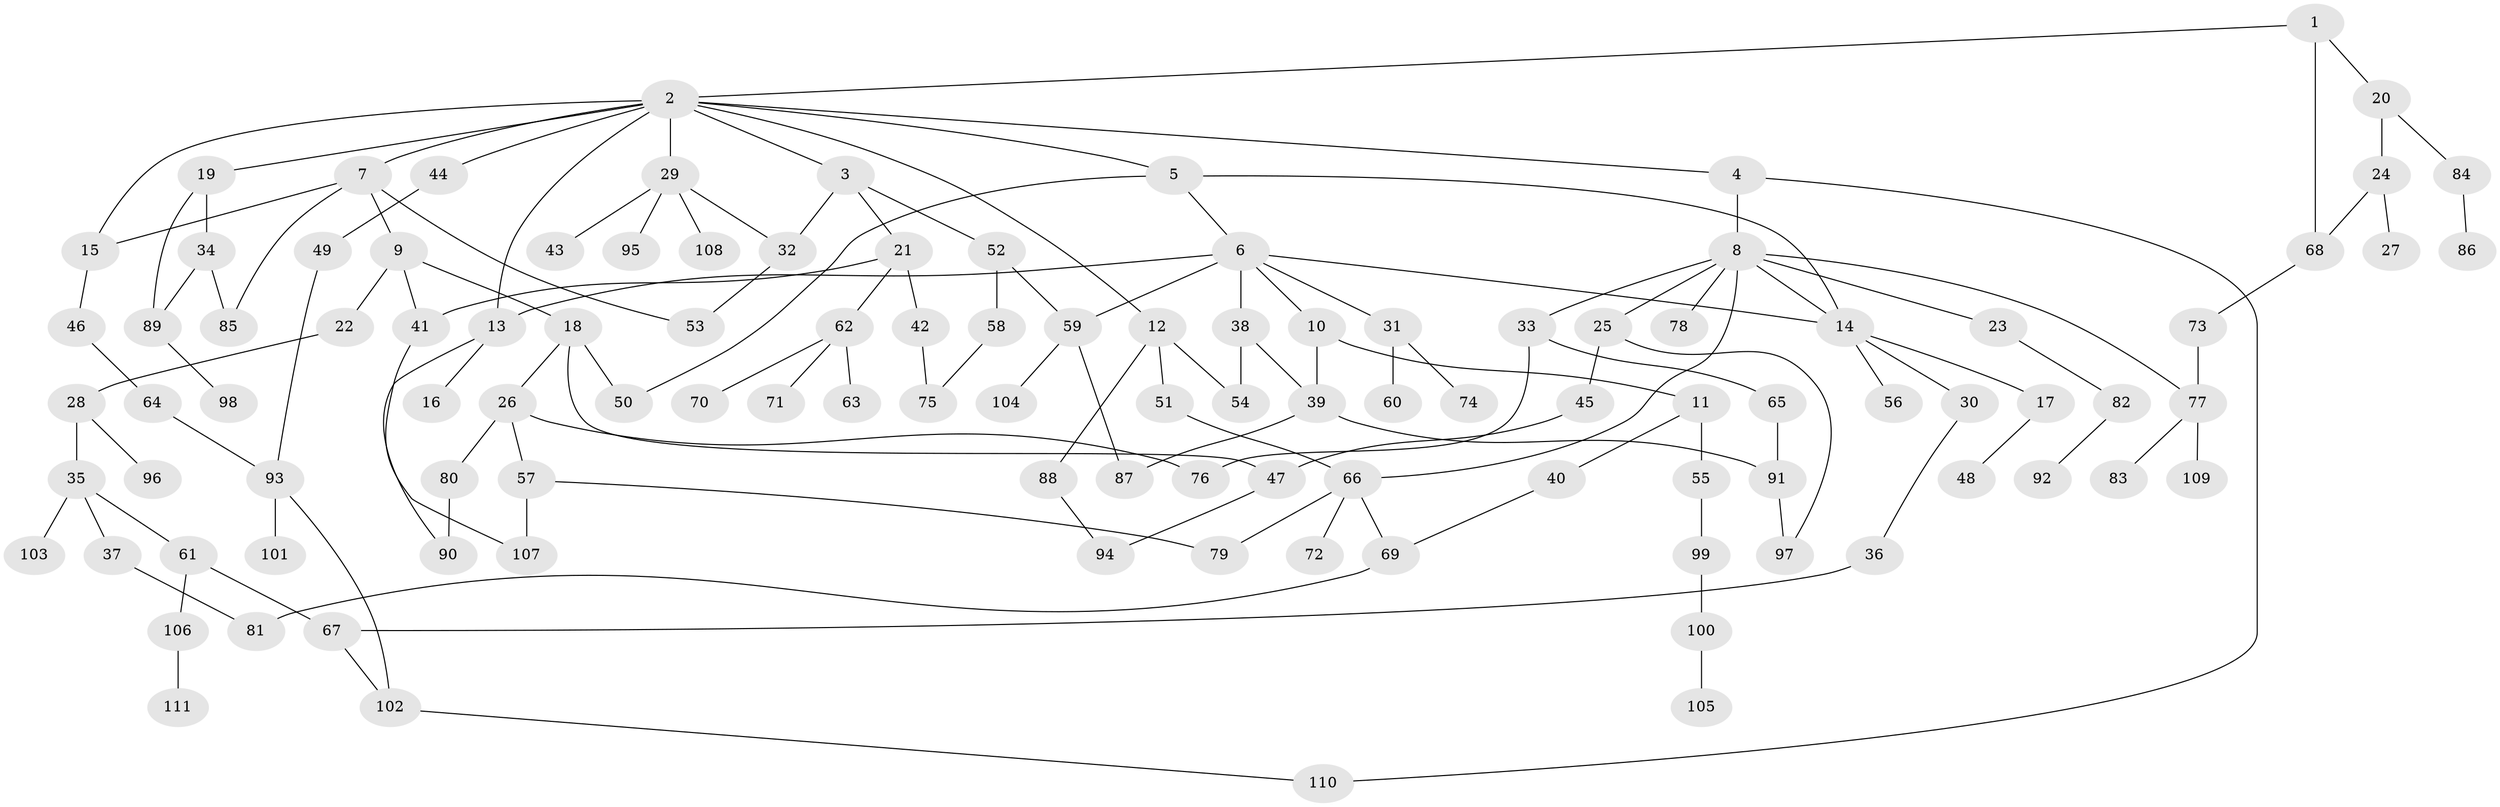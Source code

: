 // coarse degree distribution, {11: 0.017857142857142856, 8: 0.017857142857142856, 3: 0.35714285714285715, 5: 0.05357142857142857, 6: 0.03571428571428571, 4: 0.07142857142857142, 1: 0.19642857142857142, 2: 0.23214285714285715, 7: 0.017857142857142856}
// Generated by graph-tools (version 1.1) at 2025/36/03/04/25 23:36:10]
// undirected, 111 vertices, 142 edges
graph export_dot {
  node [color=gray90,style=filled];
  1;
  2;
  3;
  4;
  5;
  6;
  7;
  8;
  9;
  10;
  11;
  12;
  13;
  14;
  15;
  16;
  17;
  18;
  19;
  20;
  21;
  22;
  23;
  24;
  25;
  26;
  27;
  28;
  29;
  30;
  31;
  32;
  33;
  34;
  35;
  36;
  37;
  38;
  39;
  40;
  41;
  42;
  43;
  44;
  45;
  46;
  47;
  48;
  49;
  50;
  51;
  52;
  53;
  54;
  55;
  56;
  57;
  58;
  59;
  60;
  61;
  62;
  63;
  64;
  65;
  66;
  67;
  68;
  69;
  70;
  71;
  72;
  73;
  74;
  75;
  76;
  77;
  78;
  79;
  80;
  81;
  82;
  83;
  84;
  85;
  86;
  87;
  88;
  89;
  90;
  91;
  92;
  93;
  94;
  95;
  96;
  97;
  98;
  99;
  100;
  101;
  102;
  103;
  104;
  105;
  106;
  107;
  108;
  109;
  110;
  111;
  1 -- 2;
  1 -- 20;
  1 -- 68;
  2 -- 3;
  2 -- 4;
  2 -- 5;
  2 -- 7;
  2 -- 12;
  2 -- 13;
  2 -- 19;
  2 -- 29;
  2 -- 44;
  2 -- 15;
  3 -- 21;
  3 -- 52;
  3 -- 32;
  4 -- 8;
  4 -- 110;
  5 -- 6;
  5 -- 14;
  5 -- 50;
  6 -- 10;
  6 -- 31;
  6 -- 38;
  6 -- 14;
  6 -- 13;
  6 -- 59;
  7 -- 9;
  7 -- 15;
  7 -- 53;
  7 -- 85;
  8 -- 14;
  8 -- 23;
  8 -- 25;
  8 -- 33;
  8 -- 78;
  8 -- 77;
  8 -- 66;
  9 -- 18;
  9 -- 22;
  9 -- 41;
  10 -- 11;
  10 -- 39;
  11 -- 40;
  11 -- 55;
  12 -- 51;
  12 -- 88;
  12 -- 54;
  13 -- 16;
  13 -- 90;
  14 -- 17;
  14 -- 30;
  14 -- 56;
  15 -- 46;
  17 -- 48;
  18 -- 26;
  18 -- 47;
  18 -- 50;
  19 -- 34;
  19 -- 89;
  20 -- 24;
  20 -- 84;
  21 -- 41;
  21 -- 42;
  21 -- 62;
  22 -- 28;
  23 -- 82;
  24 -- 27;
  24 -- 68;
  25 -- 45;
  25 -- 97;
  26 -- 57;
  26 -- 80;
  26 -- 76;
  28 -- 35;
  28 -- 96;
  29 -- 32;
  29 -- 43;
  29 -- 95;
  29 -- 108;
  30 -- 36;
  31 -- 60;
  31 -- 74;
  32 -- 53;
  33 -- 65;
  33 -- 76;
  34 -- 89;
  34 -- 85;
  35 -- 37;
  35 -- 61;
  35 -- 103;
  36 -- 67;
  37 -- 81;
  38 -- 39;
  38 -- 54;
  39 -- 87;
  39 -- 91;
  40 -- 69;
  41 -- 107;
  42 -- 75;
  44 -- 49;
  45 -- 47;
  46 -- 64;
  47 -- 94;
  49 -- 93;
  51 -- 66;
  52 -- 58;
  52 -- 59;
  55 -- 99;
  57 -- 79;
  57 -- 107;
  58 -- 75;
  59 -- 104;
  59 -- 87;
  61 -- 106;
  61 -- 67;
  62 -- 63;
  62 -- 70;
  62 -- 71;
  64 -- 93;
  65 -- 91;
  66 -- 69;
  66 -- 72;
  66 -- 79;
  67 -- 102;
  68 -- 73;
  69 -- 81;
  73 -- 77;
  77 -- 83;
  77 -- 109;
  80 -- 90;
  82 -- 92;
  84 -- 86;
  88 -- 94;
  89 -- 98;
  91 -- 97;
  93 -- 101;
  93 -- 102;
  99 -- 100;
  100 -- 105;
  102 -- 110;
  106 -- 111;
}
